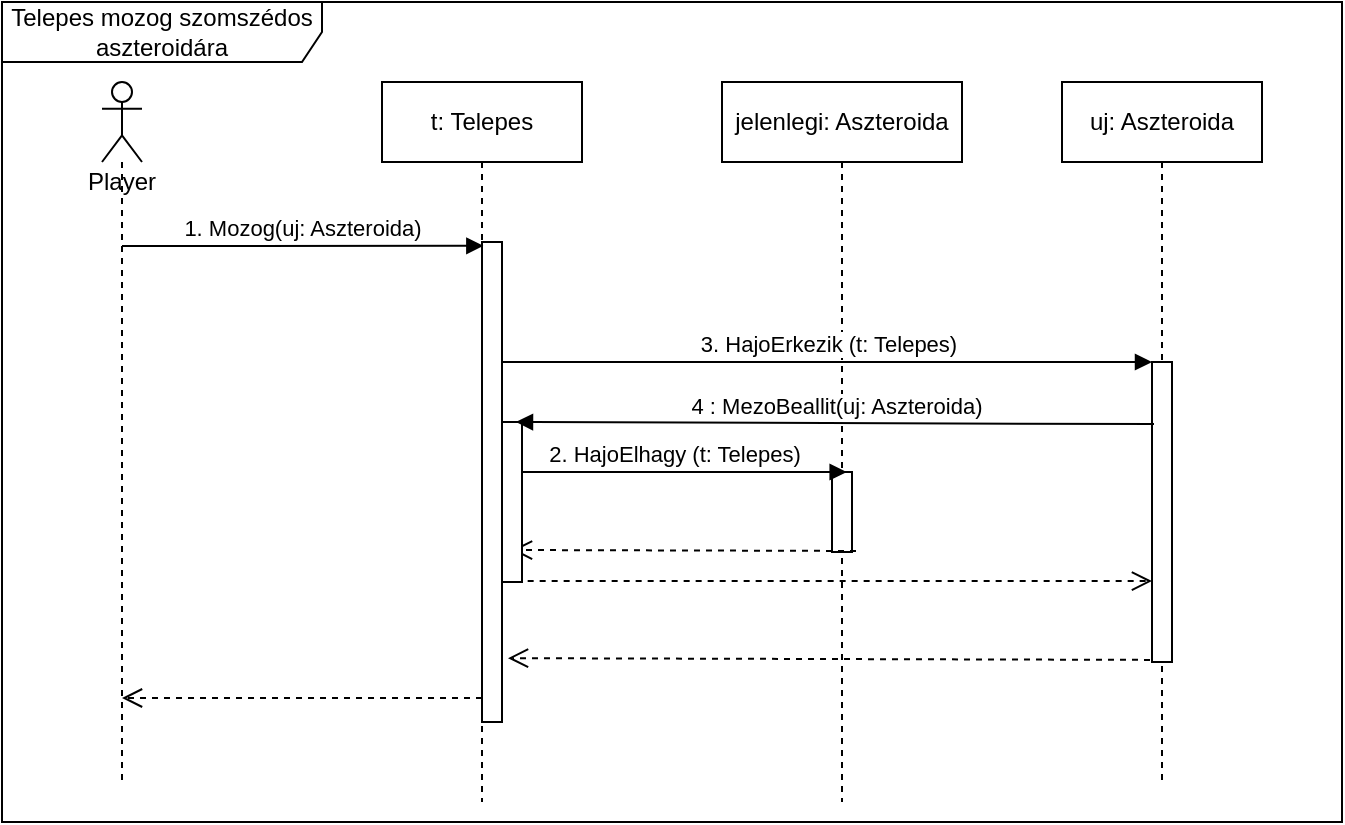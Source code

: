 <mxfile version="14.4.8" type="github" pages="2">
  <diagram name="TelepesFromAszteroidaToAszteroida" id="13e1069c-82ec-6db2-03f1-153e76fe0fe0">
    <mxGraphModel dx="1968" dy="450" grid="1" gridSize="10" guides="1" tooltips="1" connect="1" arrows="1" fold="1" page="1" pageScale="1" pageWidth="1100" pageHeight="850" background="#ffffff" math="0" shadow="0">
      <root>
        <mxCell id="0" />
        <mxCell id="1" parent="0" />
        <mxCell id="8tZX-4wy2sQ4AK6EXETs-19" value="Telepes mozog szomszédos aszteroidára" style="shape=umlFrame;whiteSpace=wrap;html=1;width=160;height=30;" parent="1" vertex="1">
          <mxGeometry x="-1080" y="70" width="670" height="410" as="geometry" />
        </mxCell>
        <mxCell id="8tZX-4wy2sQ4AK6EXETs-2" value="t: Telepes" style="shape=umlLifeline;perimeter=lifelinePerimeter;whiteSpace=wrap;html=1;container=1;collapsible=0;recursiveResize=0;outlineConnect=0;" parent="1" vertex="1">
          <mxGeometry x="-890" y="110" width="100" height="360" as="geometry" />
        </mxCell>
        <mxCell id="8tZX-4wy2sQ4AK6EXETs-3" value="jelenlegi: Aszteroida" style="shape=umlLifeline;perimeter=lifelinePerimeter;whiteSpace=wrap;html=1;container=1;collapsible=0;recursiveResize=0;outlineConnect=0;" parent="1" vertex="1">
          <mxGeometry x="-720" y="110" width="120" height="360" as="geometry" />
        </mxCell>
        <mxCell id="8tZX-4wy2sQ4AK6EXETs-4" value="" style="html=1;points=[];perimeter=orthogonalPerimeter;" parent="8tZX-4wy2sQ4AK6EXETs-3" vertex="1">
          <mxGeometry x="55" y="195" width="10" height="40" as="geometry" />
        </mxCell>
        <mxCell id="8tZX-4wy2sQ4AK6EXETs-5" value="uj: Aszteroida" style="shape=umlLifeline;perimeter=lifelinePerimeter;whiteSpace=wrap;html=1;container=1;collapsible=0;recursiveResize=0;outlineConnect=0;" parent="1" vertex="1">
          <mxGeometry x="-550" y="110" width="100" height="350" as="geometry" />
        </mxCell>
        <mxCell id="8tZX-4wy2sQ4AK6EXETs-6" value="" style="html=1;points=[];perimeter=orthogonalPerimeter;" parent="8tZX-4wy2sQ4AK6EXETs-5" vertex="1">
          <mxGeometry x="45" y="140" width="10" height="150" as="geometry" />
        </mxCell>
        <mxCell id="8tZX-4wy2sQ4AK6EXETs-7" value="2. HajoElhagy (t: Telepes)" style="html=1;verticalAlign=bottom;endArrow=block;entryX=0.733;entryY=0;entryDx=0;entryDy=0;entryPerimeter=0;" parent="1" source="8tZX-4wy2sQ4AK6EXETs-2" target="8tZX-4wy2sQ4AK6EXETs-4" edge="1">
          <mxGeometry x="0.047" relative="1" as="geometry">
            <mxPoint x="-840" y="210" as="sourcePoint" />
            <mxPoint as="offset" />
          </mxGeometry>
        </mxCell>
        <mxCell id="8tZX-4wy2sQ4AK6EXETs-8" value="" style="html=1;verticalAlign=bottom;endArrow=open;dashed=1;endSize=8;exitX=1.2;exitY=0.987;exitDx=0;exitDy=0;exitPerimeter=0;" parent="1" source="8tZX-4wy2sQ4AK6EXETs-4" edge="1">
          <mxGeometry relative="1" as="geometry">
            <mxPoint x="-825" y="344" as="targetPoint" />
            <mxPoint x="-663" y="252" as="sourcePoint" />
            <Array as="points" />
          </mxGeometry>
        </mxCell>
        <mxCell id="8tZX-4wy2sQ4AK6EXETs-9" value="3. HajoErkezik (t: Telepes)" style="html=1;verticalAlign=bottom;endArrow=block;entryX=0;entryY=0;" parent="1" source="8tZX-4wy2sQ4AK6EXETs-11" target="8tZX-4wy2sQ4AK6EXETs-6" edge="1">
          <mxGeometry relative="1" as="geometry">
            <mxPoint x="-300" y="393.846" as="sourcePoint" />
          </mxGeometry>
        </mxCell>
        <mxCell id="8tZX-4wy2sQ4AK6EXETs-10" value="" style="html=1;points=[];perimeter=orthogonalPerimeter;" parent="1" vertex="1">
          <mxGeometry x="-840" y="330" width="10" height="30" as="geometry" />
        </mxCell>
        <mxCell id="8tZX-4wy2sQ4AK6EXETs-11" value="" style="html=1;points=[];perimeter=orthogonalPerimeter;" parent="1" vertex="1">
          <mxGeometry x="-840" y="190" width="10" height="240" as="geometry" />
        </mxCell>
        <mxCell id="8tZX-4wy2sQ4AK6EXETs-12" value="1. Mozog(uj: Aszteroida)" style="html=1;verticalAlign=bottom;endArrow=block;entryX=0.067;entryY=0.008;entryDx=0;entryDy=0;entryPerimeter=0;" parent="1" target="8tZX-4wy2sQ4AK6EXETs-11" edge="1">
          <mxGeometry x="-0.005" relative="1" as="geometry">
            <mxPoint x="-1020" y="192" as="sourcePoint" />
            <mxPoint as="offset" />
          </mxGeometry>
        </mxCell>
        <mxCell id="8tZX-4wy2sQ4AK6EXETs-13" value="" style="html=1;verticalAlign=bottom;endArrow=open;dashed=1;endSize=8;exitX=0;exitY=0.95;" parent="1" source="8tZX-4wy2sQ4AK6EXETs-11" target="8tZX-4wy2sQ4AK6EXETs-18" edge="1">
          <mxGeometry x="-0.11" y="-55" relative="1" as="geometry">
            <mxPoint x="-1010" y="418" as="targetPoint" />
            <Array as="points" />
            <mxPoint as="offset" />
          </mxGeometry>
        </mxCell>
        <mxCell id="8tZX-4wy2sQ4AK6EXETs-14" value="" style="html=1;verticalAlign=bottom;endArrow=open;dashed=1;endSize=8;exitX=-0.1;exitY=0.993;exitDx=0;exitDy=0;exitPerimeter=0;entryX=1.3;entryY=0.867;entryDx=0;entryDy=0;entryPerimeter=0;" parent="1" source="8tZX-4wy2sQ4AK6EXETs-6" target="8tZX-4wy2sQ4AK6EXETs-11" edge="1">
          <mxGeometry x="-0.095" relative="1" as="geometry">
            <mxPoint x="-830" y="390" as="targetPoint" />
            <mxPoint x="-510" y="390" as="sourcePoint" />
            <mxPoint as="offset" />
          </mxGeometry>
        </mxCell>
        <mxCell id="8tZX-4wy2sQ4AK6EXETs-15" value="" style="html=1;points=[];perimeter=orthogonalPerimeter;" parent="1" vertex="1">
          <mxGeometry x="-830" y="280" width="10" height="80" as="geometry" />
        </mxCell>
        <mxCell id="8tZX-4wy2sQ4AK6EXETs-16" value="4 : MezoBeallit(uj: Aszteroida)" style="html=1;verticalAlign=bottom;endArrow=block;exitX=0.1;exitY=0.207;exitDx=0;exitDy=0;exitPerimeter=0;entryX=0.7;entryY=0;entryDx=0;entryDy=0;entryPerimeter=0;" parent="1" source="8tZX-4wy2sQ4AK6EXETs-6" target="8tZX-4wy2sQ4AK6EXETs-15" edge="1">
          <mxGeometry relative="1" as="geometry">
            <mxPoint x="-900" y="305" as="sourcePoint" />
          </mxGeometry>
        </mxCell>
        <mxCell id="8tZX-4wy2sQ4AK6EXETs-17" value="" style="html=1;verticalAlign=bottom;endArrow=open;dashed=1;endSize=8;exitX=1.283;exitY=0.994;exitDx=0;exitDy=0;exitPerimeter=0;" parent="1" source="8tZX-4wy2sQ4AK6EXETs-15" target="8tZX-4wy2sQ4AK6EXETs-6" edge="1">
          <mxGeometry relative="1" as="geometry">
            <mxPoint x="-520" y="350" as="targetPoint" />
            <mxPoint x="-810" y="349" as="sourcePoint" />
          </mxGeometry>
        </mxCell>
        <mxCell id="8tZX-4wy2sQ4AK6EXETs-18" value="Player" style="shape=umlLifeline;participant=umlActor;perimeter=lifelinePerimeter;whiteSpace=wrap;html=1;container=1;collapsible=0;recursiveResize=0;verticalAlign=top;spacingTop=36;outlineConnect=0;" parent="1" vertex="1">
          <mxGeometry x="-1030" y="110" width="20" height="350" as="geometry" />
        </mxCell>
      </root>
    </mxGraphModel>
  </diagram>
  <diagram name="Copy of TelepesFromAszteroidaToAszteroida" id="sdAADB7EHB3d4F8nJCfU">
    <mxGraphModel dx="1968" dy="450" grid="1" gridSize="10" guides="1" tooltips="1" connect="1" arrows="1" fold="1" page="1" pageScale="1" pageWidth="1100" pageHeight="850" background="#ffffff" math="0" shadow="0">
      <root>
        <mxCell id="LLAo9wLa_j8ZqQUE7jyO-0" />
        <mxCell id="LLAo9wLa_j8ZqQUE7jyO-1" parent="LLAo9wLa_j8ZqQUE7jyO-0" />
        <mxCell id="LLAo9wLa_j8ZqQUE7jyO-2" value="Robot mozog szomszédos aszteroidára" style="shape=umlFrame;whiteSpace=wrap;html=1;width=160;height=30;" vertex="1" parent="LLAo9wLa_j8ZqQUE7jyO-1">
          <mxGeometry x="-1080" y="70" width="670" height="410" as="geometry" />
        </mxCell>
        <mxCell id="LLAo9wLa_j8ZqQUE7jyO-3" value="r: Robot" style="shape=umlLifeline;perimeter=lifelinePerimeter;whiteSpace=wrap;html=1;container=1;collapsible=0;recursiveResize=0;outlineConnect=0;" vertex="1" parent="LLAo9wLa_j8ZqQUE7jyO-1">
          <mxGeometry x="-890" y="110" width="100" height="360" as="geometry" />
        </mxCell>
        <mxCell id="LLAo9wLa_j8ZqQUE7jyO-4" value="jelenlegi: Aszteroida" style="shape=umlLifeline;perimeter=lifelinePerimeter;whiteSpace=wrap;html=1;container=1;collapsible=0;recursiveResize=0;outlineConnect=0;" vertex="1" parent="LLAo9wLa_j8ZqQUE7jyO-1">
          <mxGeometry x="-720" y="110" width="120" height="360" as="geometry" />
        </mxCell>
        <mxCell id="LLAo9wLa_j8ZqQUE7jyO-5" value="" style="html=1;points=[];perimeter=orthogonalPerimeter;" vertex="1" parent="LLAo9wLa_j8ZqQUE7jyO-4">
          <mxGeometry x="55" y="195" width="10" height="40" as="geometry" />
        </mxCell>
        <mxCell id="LLAo9wLa_j8ZqQUE7jyO-6" value="uj: Aszteroida" style="shape=umlLifeline;perimeter=lifelinePerimeter;whiteSpace=wrap;html=1;container=1;collapsible=0;recursiveResize=0;outlineConnect=0;" vertex="1" parent="LLAo9wLa_j8ZqQUE7jyO-1">
          <mxGeometry x="-550" y="110" width="100" height="350" as="geometry" />
        </mxCell>
        <mxCell id="LLAo9wLa_j8ZqQUE7jyO-7" value="" style="html=1;points=[];perimeter=orthogonalPerimeter;" vertex="1" parent="LLAo9wLa_j8ZqQUE7jyO-6">
          <mxGeometry x="45" y="140" width="10" height="150" as="geometry" />
        </mxCell>
        <mxCell id="LLAo9wLa_j8ZqQUE7jyO-8" value="2. HajoElhagy (r: Robot)" style="html=1;verticalAlign=bottom;endArrow=block;entryX=0.733;entryY=0;entryDx=0;entryDy=0;entryPerimeter=0;" edge="1" parent="LLAo9wLa_j8ZqQUE7jyO-1" source="LLAo9wLa_j8ZqQUE7jyO-3" target="LLAo9wLa_j8ZqQUE7jyO-5">
          <mxGeometry x="0.047" relative="1" as="geometry">
            <mxPoint x="-840" y="210" as="sourcePoint" />
            <mxPoint as="offset" />
          </mxGeometry>
        </mxCell>
        <mxCell id="LLAo9wLa_j8ZqQUE7jyO-9" value="" style="html=1;verticalAlign=bottom;endArrow=open;dashed=1;endSize=8;exitX=1.2;exitY=0.987;exitDx=0;exitDy=0;exitPerimeter=0;" edge="1" parent="LLAo9wLa_j8ZqQUE7jyO-1" source="LLAo9wLa_j8ZqQUE7jyO-5">
          <mxGeometry relative="1" as="geometry">
            <mxPoint x="-825" y="344" as="targetPoint" />
            <mxPoint x="-663" y="252" as="sourcePoint" />
            <Array as="points" />
          </mxGeometry>
        </mxCell>
        <mxCell id="LLAo9wLa_j8ZqQUE7jyO-10" value="3. HajoErkezik (r: Robot)" style="html=1;verticalAlign=bottom;endArrow=block;entryX=0;entryY=0;" edge="1" parent="LLAo9wLa_j8ZqQUE7jyO-1" source="LLAo9wLa_j8ZqQUE7jyO-12" target="LLAo9wLa_j8ZqQUE7jyO-7">
          <mxGeometry relative="1" as="geometry">
            <mxPoint x="-300" y="393.846" as="sourcePoint" />
          </mxGeometry>
        </mxCell>
        <mxCell id="LLAo9wLa_j8ZqQUE7jyO-11" value="" style="html=1;points=[];perimeter=orthogonalPerimeter;" vertex="1" parent="LLAo9wLa_j8ZqQUE7jyO-1">
          <mxGeometry x="-840" y="330" width="10" height="30" as="geometry" />
        </mxCell>
        <mxCell id="LLAo9wLa_j8ZqQUE7jyO-12" value="" style="html=1;points=[];perimeter=orthogonalPerimeter;" vertex="1" parent="LLAo9wLa_j8ZqQUE7jyO-1">
          <mxGeometry x="-840" y="190" width="10" height="240" as="geometry" />
        </mxCell>
        <mxCell id="LLAo9wLa_j8ZqQUE7jyO-13" value="1. Mozog(uj: Aszteroida)" style="html=1;verticalAlign=bottom;endArrow=block;entryX=0.067;entryY=0.008;entryDx=0;entryDy=0;entryPerimeter=0;" edge="1" parent="LLAo9wLa_j8ZqQUE7jyO-1" target="LLAo9wLa_j8ZqQUE7jyO-12">
          <mxGeometry x="-0.005" relative="1" as="geometry">
            <mxPoint x="-1020" y="192" as="sourcePoint" />
            <mxPoint as="offset" />
          </mxGeometry>
        </mxCell>
        <mxCell id="LLAo9wLa_j8ZqQUE7jyO-14" value="" style="html=1;verticalAlign=bottom;endArrow=open;dashed=1;endSize=8;exitX=0;exitY=0.95;" edge="1" parent="LLAo9wLa_j8ZqQUE7jyO-1" source="LLAo9wLa_j8ZqQUE7jyO-12" target="LLAo9wLa_j8ZqQUE7jyO-19">
          <mxGeometry x="-0.11" y="-55" relative="1" as="geometry">
            <mxPoint x="-1010" y="418" as="targetPoint" />
            <Array as="points" />
            <mxPoint as="offset" />
          </mxGeometry>
        </mxCell>
        <mxCell id="LLAo9wLa_j8ZqQUE7jyO-15" value="" style="html=1;verticalAlign=bottom;endArrow=open;dashed=1;endSize=8;exitX=-0.1;exitY=0.993;exitDx=0;exitDy=0;exitPerimeter=0;entryX=1.3;entryY=0.867;entryDx=0;entryDy=0;entryPerimeter=0;" edge="1" parent="LLAo9wLa_j8ZqQUE7jyO-1" source="LLAo9wLa_j8ZqQUE7jyO-7" target="LLAo9wLa_j8ZqQUE7jyO-12">
          <mxGeometry x="-0.095" relative="1" as="geometry">
            <mxPoint x="-830" y="390" as="targetPoint" />
            <mxPoint x="-510" y="390" as="sourcePoint" />
            <mxPoint as="offset" />
          </mxGeometry>
        </mxCell>
        <mxCell id="LLAo9wLa_j8ZqQUE7jyO-16" value="" style="html=1;points=[];perimeter=orthogonalPerimeter;" vertex="1" parent="LLAo9wLa_j8ZqQUE7jyO-1">
          <mxGeometry x="-830" y="280" width="10" height="80" as="geometry" />
        </mxCell>
        <mxCell id="LLAo9wLa_j8ZqQUE7jyO-17" value="4 : MezoBeallit(uj: Aszteroida)" style="html=1;verticalAlign=bottom;endArrow=block;exitX=0.1;exitY=0.207;exitDx=0;exitDy=0;exitPerimeter=0;entryX=0.7;entryY=0;entryDx=0;entryDy=0;entryPerimeter=0;" edge="1" parent="LLAo9wLa_j8ZqQUE7jyO-1" source="LLAo9wLa_j8ZqQUE7jyO-7" target="LLAo9wLa_j8ZqQUE7jyO-16">
          <mxGeometry relative="1" as="geometry">
            <mxPoint x="-900" y="305" as="sourcePoint" />
          </mxGeometry>
        </mxCell>
        <mxCell id="LLAo9wLa_j8ZqQUE7jyO-18" value="" style="html=1;verticalAlign=bottom;endArrow=open;dashed=1;endSize=8;exitX=1.283;exitY=0.994;exitDx=0;exitDy=0;exitPerimeter=0;" edge="1" parent="LLAo9wLa_j8ZqQUE7jyO-1" source="LLAo9wLa_j8ZqQUE7jyO-16" target="LLAo9wLa_j8ZqQUE7jyO-7">
          <mxGeometry relative="1" as="geometry">
            <mxPoint x="-520" y="350" as="targetPoint" />
            <mxPoint x="-810" y="349" as="sourcePoint" />
          </mxGeometry>
        </mxCell>
        <mxCell id="LLAo9wLa_j8ZqQUE7jyO-19" value="Controller" style="shape=umlLifeline;participant=umlActor;perimeter=lifelinePerimeter;whiteSpace=wrap;html=1;container=1;collapsible=0;recursiveResize=0;verticalAlign=top;spacingTop=36;outlineConnect=0;" vertex="1" parent="LLAo9wLa_j8ZqQUE7jyO-1">
          <mxGeometry x="-1030" y="110" width="20" height="350" as="geometry" />
        </mxCell>
      </root>
    </mxGraphModel>
  </diagram>
</mxfile>
